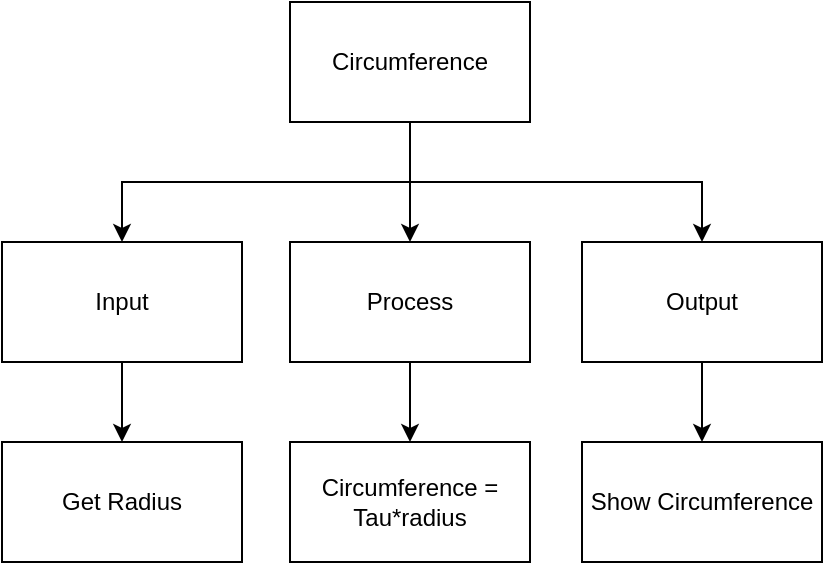 <mxfile>
    <diagram id="MptWR7sLhr9tuAY_sSrC" name="Top-Down-Design">
        <mxGraphModel dx="1074" dy="692" grid="1" gridSize="10" guides="1" tooltips="1" connect="1" arrows="1" fold="1" page="1" pageScale="1" pageWidth="827" pageHeight="1169" math="0" shadow="0">
            <root>
                <mxCell id="0"/>
                <mxCell id="1" parent="0"/>
                <mxCell id="os8GEtTZ8lav6EYXm0En-2" style="edgeStyle=none;html=1;" edge="1" parent="1" source="os8GEtTZ8lav6EYXm0En-5" target="os8GEtTZ8lav6EYXm0En-8">
                    <mxGeometry relative="1" as="geometry"/>
                </mxCell>
                <mxCell id="os8GEtTZ8lav6EYXm0En-3" style="edgeStyle=orthogonalEdgeStyle;html=1;rounded=0;" edge="1" parent="1" source="os8GEtTZ8lav6EYXm0En-5" target="os8GEtTZ8lav6EYXm0En-11">
                    <mxGeometry relative="1" as="geometry">
                        <Array as="points">
                            <mxPoint x="414" y="130"/>
                            <mxPoint x="270" y="130"/>
                        </Array>
                    </mxGeometry>
                </mxCell>
                <mxCell id="os8GEtTZ8lav6EYXm0En-4" style="edgeStyle=orthogonalEdgeStyle;html=1;rounded=0;entryX=0.5;entryY=0;entryDx=0;entryDy=0;" edge="1" parent="1" source="os8GEtTZ8lav6EYXm0En-5" target="os8GEtTZ8lav6EYXm0En-14">
                    <mxGeometry relative="1" as="geometry">
                        <Array as="points">
                            <mxPoint x="414" y="130"/>
                            <mxPoint x="560" y="130"/>
                        </Array>
                        <mxPoint x="560" y="150" as="targetPoint"/>
                    </mxGeometry>
                </mxCell>
                <mxCell id="os8GEtTZ8lav6EYXm0En-5" value="Circumference" style="rounded=0;whiteSpace=wrap;html=1;" vertex="1" parent="1">
                    <mxGeometry x="354" y="40" width="120" height="60" as="geometry"/>
                </mxCell>
                <mxCell id="os8GEtTZ8lav6EYXm0En-7" style="edgeStyle=orthogonalEdgeStyle;html=1;rounded=0;" edge="1" parent="1" source="os8GEtTZ8lav6EYXm0En-8" target="os8GEtTZ8lav6EYXm0En-20">
                    <mxGeometry relative="1" as="geometry"/>
                </mxCell>
                <mxCell id="os8GEtTZ8lav6EYXm0En-8" value="Process" style="rounded=0;whiteSpace=wrap;html=1;" vertex="1" parent="1">
                    <mxGeometry x="354" y="160" width="120" height="60" as="geometry"/>
                </mxCell>
                <mxCell id="os8GEtTZ8lav6EYXm0En-10" style="edgeStyle=orthogonalEdgeStyle;html=1;entryX=0.5;entryY=0;entryDx=0;entryDy=0;rounded=0;" edge="1" parent="1" source="os8GEtTZ8lav6EYXm0En-11" target="os8GEtTZ8lav6EYXm0En-16">
                    <mxGeometry relative="1" as="geometry"/>
                </mxCell>
                <mxCell id="os8GEtTZ8lav6EYXm0En-11" value="Input" style="rounded=0;whiteSpace=wrap;html=1;" vertex="1" parent="1">
                    <mxGeometry x="210" y="160" width="120" height="60" as="geometry"/>
                </mxCell>
                <mxCell id="os8GEtTZ8lav6EYXm0En-13" style="edgeStyle=orthogonalEdgeStyle;html=1;rounded=0;" edge="1" parent="1" source="os8GEtTZ8lav6EYXm0En-14" target="os8GEtTZ8lav6EYXm0En-17">
                    <mxGeometry relative="1" as="geometry"/>
                </mxCell>
                <mxCell id="os8GEtTZ8lav6EYXm0En-14" value="Output" style="rounded=0;whiteSpace=wrap;html=1;" vertex="1" parent="1">
                    <mxGeometry x="500" y="160" width="120" height="60" as="geometry"/>
                </mxCell>
                <mxCell id="os8GEtTZ8lav6EYXm0En-16" value="Get Radius" style="rounded=0;whiteSpace=wrap;html=1;" vertex="1" parent="1">
                    <mxGeometry x="210" y="260" width="120" height="60" as="geometry"/>
                </mxCell>
                <mxCell id="os8GEtTZ8lav6EYXm0En-17" value="Show Circumference" style="rounded=0;whiteSpace=wrap;html=1;" vertex="1" parent="1">
                    <mxGeometry x="500" y="260" width="120" height="60" as="geometry"/>
                </mxCell>
                <mxCell id="os8GEtTZ8lav6EYXm0En-20" value="Circumference = Tau*radius" style="rounded=0;whiteSpace=wrap;html=1;" vertex="1" parent="1">
                    <mxGeometry x="354" y="260" width="120" height="60" as="geometry"/>
                </mxCell>
            </root>
        </mxGraphModel>
    </diagram>
    <diagram id="kbUZpu8AOKCzzj3mhTbp" name="FlowChart">
        <mxGraphModel dx="1074" dy="692" grid="1" gridSize="10" guides="1" tooltips="1" connect="1" arrows="1" fold="1" page="1" pageScale="1" pageWidth="827" pageHeight="1169" math="0" shadow="0">
            <root>
                <mxCell id="O8ty-ssRBJBr1VNSu9fP-0"/>
                <mxCell id="O8ty-ssRBJBr1VNSu9fP-1" parent="O8ty-ssRBJBr1VNSu9fP-0"/>
            </root>
        </mxGraphModel>
    </diagram>
</mxfile>
